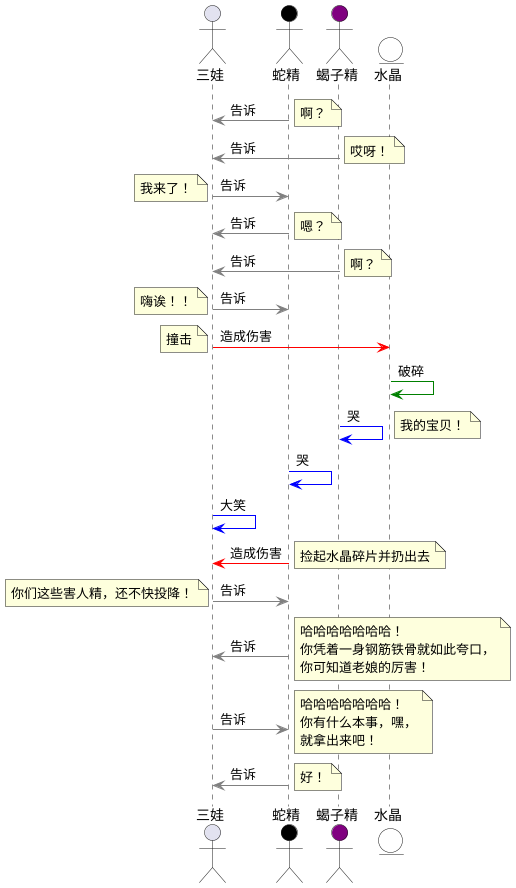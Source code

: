 ' https://www.bilibili.com/video/BV1zQ4y1d7dQ?p=6
' 6:50 ~ 7:43

@startuml
actor       三娃   as theThird 
actor       蛇精    as snake  #Black 
actor       蝎子精    as scorpion   #Purple 
entity      水晶  as crystal #White

snake -[#Grey]> theThird : 告诉
note right:啊？

scorpion -[#Grey]> theThird : 告诉
note right:哎呀！

theThird -[#Grey]> snake : 告诉
note left: 我来了！

snake -[#Grey]> theThird : 告诉
note right:嗯？

scorpion -[#Grey]> theThird : 告诉
note right:啊？

theThird -[#Grey]> snake : 告诉
note left: 嗨诶！！

theThird -[#Red]> crystal : 造成伤害
note left: 撞击

crystal -[#Green]> crystal : 破碎

scorpion -[#Blue]> scorpion : 哭
note right: 我的宝贝！

snake -[#Blue]> snake : 哭

theThird -[#Blue]> theThird : 大笑

snake -[#Red]> theThird : 造成伤害
note right: 捡起水晶碎片并扔出去

theThird -[#Grey]> snake : 告诉
note left: 你们这些害人精，还不快投降！

snake -[#Grey]> theThird : 告诉
note right
    哈哈哈哈哈哈哈！
    你凭着一身钢筋铁骨就如此夸口，
    你可知道老娘的厉害！
end note

theThird -[#Grey]> snake : 告诉
note right
    哈哈哈哈哈哈哈！
    你有什么本事，嘿，
    就拿出来吧！
end note 

snake -[#Grey]> theThird : 告诉
note right: 好！

@enduml

